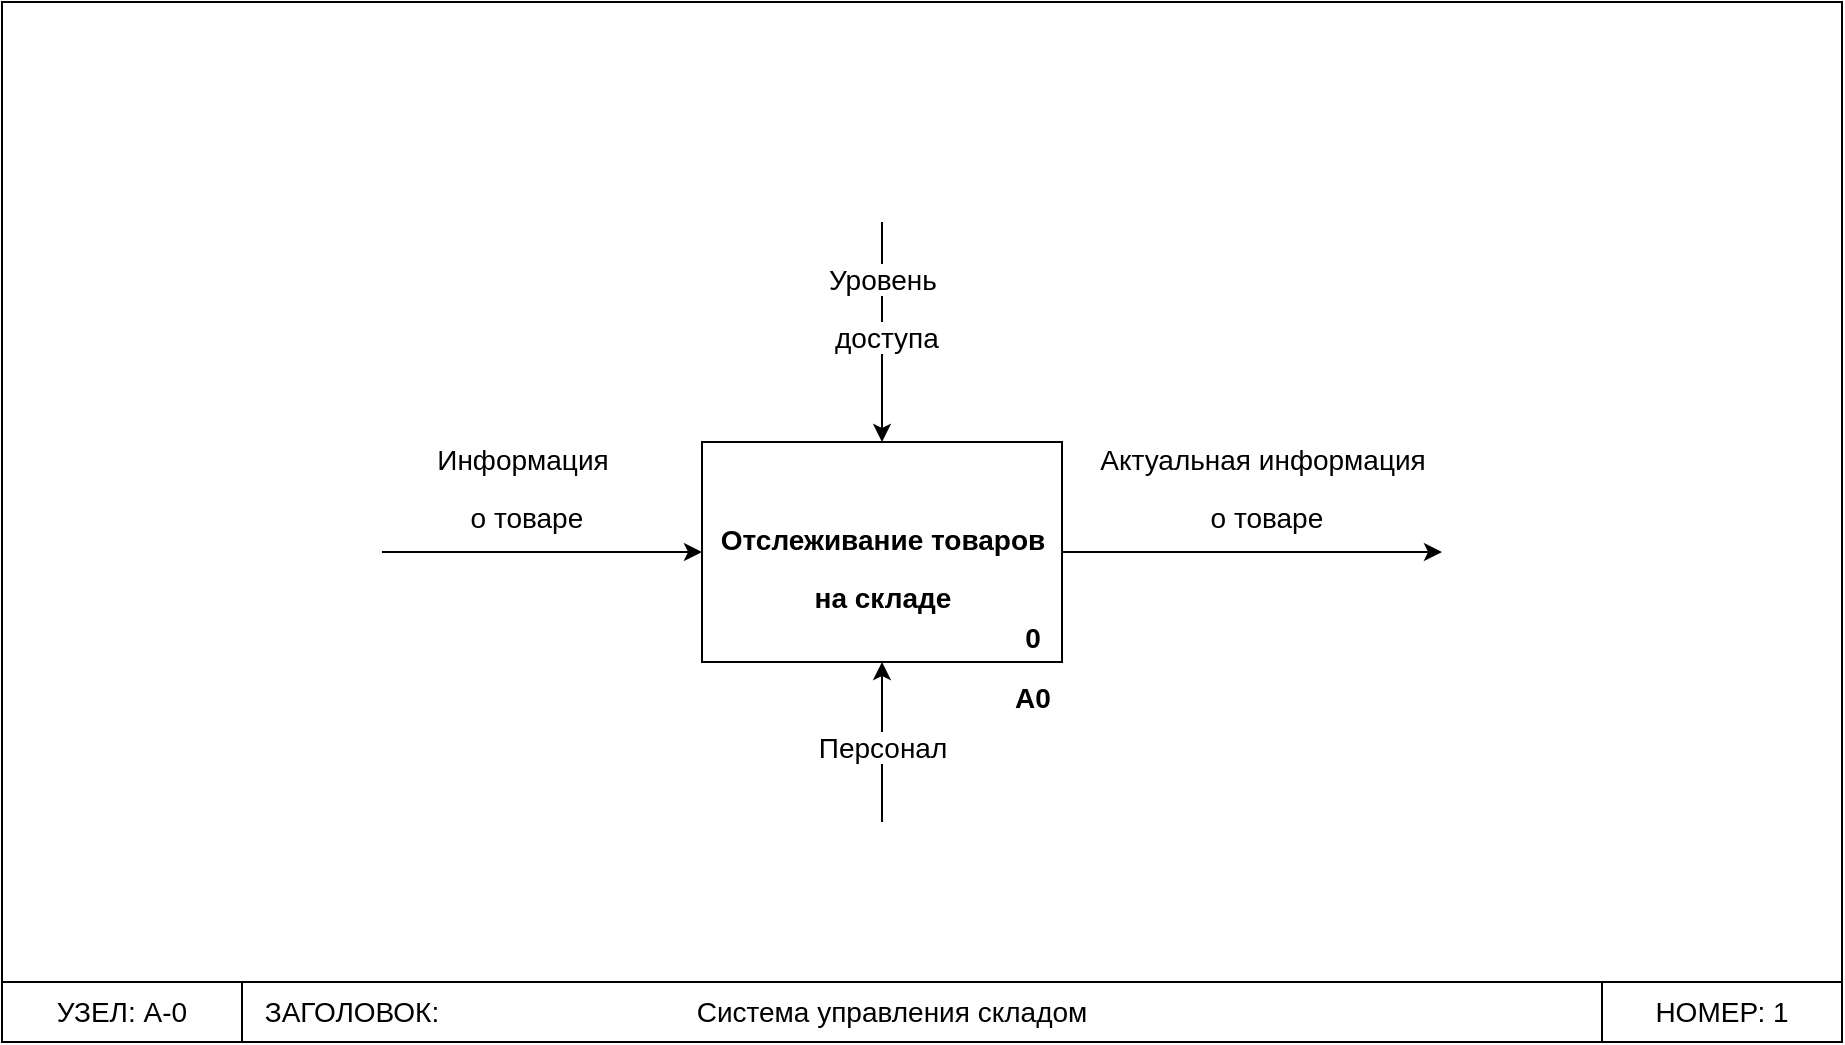 <mxfile version="20.5.1" type="device" pages="3"><diagram id="hG1FDziNb3A0FF1eYfAI" name="Контекстная диаграмма"><mxGraphModel dx="1550" dy="835" grid="0" gridSize="10" guides="1" tooltips="1" connect="1" arrows="1" fold="1" page="0" pageScale="1" pageWidth="827" pageHeight="1169" math="0" shadow="0"><root><mxCell id="0"/><mxCell id="1" parent="0"/><mxCell id="0TXnIlXTG9MMMa24dNpT-16" value="" style="rounded=0;whiteSpace=wrap;html=1;labelBackgroundColor=#FFFFFF;strokeWidth=1;fontSize=14;fillColor=none;" parent="1" vertex="1"><mxGeometry x="40" y="320" width="920" height="520" as="geometry"/></mxCell><mxCell id="0TXnIlXTG9MMMa24dNpT-1" value="" style="rounded=0;whiteSpace=wrap;html=1;" parent="1" vertex="1"><mxGeometry x="390" y="540" width="180" height="110" as="geometry"/></mxCell><mxCell id="0TXnIlXTG9MMMa24dNpT-2" value="&lt;font style=&quot;font-size: 14px;&quot;&gt;Отслеживание товаров&lt;br&gt;на складе&lt;/font&gt;" style="text;strokeColor=none;fillColor=none;html=1;fontSize=24;fontStyle=1;verticalAlign=middle;align=center;" parent="1" vertex="1"><mxGeometry x="430" y="580" width="100" height="40" as="geometry"/></mxCell><mxCell id="0TXnIlXTG9MMMa24dNpT-3" value="" style="endArrow=classic;html=1;rounded=0;fontSize=14;exitX=1;exitY=0.5;exitDx=0;exitDy=0;" parent="1" source="0TXnIlXTG9MMMa24dNpT-1" edge="1"><mxGeometry width="50" height="50" relative="1" as="geometry"><mxPoint x="630" y="680" as="sourcePoint"/><mxPoint x="760" y="595" as="targetPoint"/></mxGeometry></mxCell><mxCell id="0TXnIlXTG9MMMa24dNpT-4" value="&lt;span style=&quot;font-weight: normal;&quot;&gt;&lt;font style=&quot;font-size: 14px;&quot;&gt;Актуальная информация&lt;br&gt;&amp;nbsp;о товаре&lt;/font&gt;&lt;/span&gt;" style="text;strokeColor=none;fillColor=none;html=1;fontSize=24;fontStyle=1;verticalAlign=middle;align=center;" parent="1" vertex="1"><mxGeometry x="620" y="540" width="100" height="40" as="geometry"/></mxCell><mxCell id="0TXnIlXTG9MMMa24dNpT-6" value="" style="endArrow=classic;html=1;rounded=0;fontSize=14;entryX=0.5;entryY=0;entryDx=0;entryDy=0;" parent="1" target="0TXnIlXTG9MMMa24dNpT-1" edge="1"><mxGeometry width="50" height="50" relative="1" as="geometry"><mxPoint x="480" y="430" as="sourcePoint"/><mxPoint x="670" y="610" as="targetPoint"/></mxGeometry></mxCell><mxCell id="0TXnIlXTG9MMMa24dNpT-7" value="&lt;span style=&quot;font-size: 14px; font-weight: 400; background-color: rgb(255, 255, 255);&quot;&gt;Уровень&lt;br&gt;&amp;nbsp;доступа&lt;/span&gt;" style="text;strokeColor=none;fillColor=none;html=1;fontSize=24;fontStyle=1;verticalAlign=middle;align=center;" parent="1" vertex="1"><mxGeometry x="430" y="450" width="100" height="40" as="geometry"/></mxCell><mxCell id="0TXnIlXTG9MMMa24dNpT-8" value="" style="endArrow=classic;html=1;rounded=0;fontSize=14;entryX=0;entryY=0.5;entryDx=0;entryDy=0;" parent="1" target="0TXnIlXTG9MMMa24dNpT-1" edge="1"><mxGeometry width="50" height="50" relative="1" as="geometry"><mxPoint x="230" y="595" as="sourcePoint"/><mxPoint x="670" y="530" as="targetPoint"/></mxGeometry></mxCell><mxCell id="0TXnIlXTG9MMMa24dNpT-9" value="&lt;span style=&quot;font-weight: normal;&quot;&gt;&lt;font style=&quot;font-size: 14px;&quot;&gt;Информация&lt;br&gt;&amp;nbsp;о товаре&lt;/font&gt;&lt;/span&gt;" style="text;strokeColor=none;fillColor=none;html=1;fontSize=24;fontStyle=1;verticalAlign=middle;align=center;" parent="1" vertex="1"><mxGeometry x="250" y="540" width="100" height="40" as="geometry"/></mxCell><mxCell id="0TXnIlXTG9MMMa24dNpT-10" value="" style="endArrow=classic;html=1;rounded=0;fontSize=14;entryX=0.5;entryY=1;entryDx=0;entryDy=0;" parent="1" target="0TXnIlXTG9MMMa24dNpT-1" edge="1"><mxGeometry width="50" height="50" relative="1" as="geometry"><mxPoint x="480" y="730" as="sourcePoint"/><mxPoint x="490" y="550" as="targetPoint"/></mxGeometry></mxCell><mxCell id="0TXnIlXTG9MMMa24dNpT-11" value="&lt;span style=&quot;font-size: 14px; font-weight: 400; background-color: rgb(255, 255, 255);&quot;&gt;Персонал&lt;/span&gt;" style="text;strokeColor=none;fillColor=none;html=1;fontSize=24;fontStyle=1;verticalAlign=middle;align=center;" parent="1" vertex="1"><mxGeometry x="430" y="670" width="100" height="40" as="geometry"/></mxCell><mxCell id="0TXnIlXTG9MMMa24dNpT-12" value="&lt;span style=&quot;font-size: 14px;&quot;&gt;0&lt;/span&gt;" style="text;strokeColor=none;fillColor=none;html=1;fontSize=24;fontStyle=1;verticalAlign=middle;align=center;" parent="1" vertex="1"><mxGeometry x="540" y="630" width="30" height="10" as="geometry"/></mxCell><mxCell id="0TXnIlXTG9MMMa24dNpT-13" value="&lt;span style=&quot;font-size: 14px;&quot;&gt;A0&lt;/span&gt;" style="text;strokeColor=none;fillColor=none;html=1;fontSize=24;fontStyle=1;verticalAlign=middle;align=center;" parent="1" vertex="1"><mxGeometry x="540" y="660" width="30" height="10" as="geometry"/></mxCell><mxCell id="0TXnIlXTG9MMMa24dNpT-17" value="" style="rounded=0;whiteSpace=wrap;html=1;labelBackgroundColor=#FFFFFF;strokeWidth=1;fontSize=14;fillColor=none;" parent="1" vertex="1"><mxGeometry x="40" y="810" width="920" height="30" as="geometry"/></mxCell><mxCell id="0TXnIlXTG9MMMa24dNpT-18" value="" style="rounded=0;whiteSpace=wrap;html=1;labelBackgroundColor=#FFFFFF;strokeWidth=1;fontSize=14;fillColor=none;" parent="1" vertex="1"><mxGeometry x="40" y="810" width="120" height="30" as="geometry"/></mxCell><mxCell id="0TXnIlXTG9MMMa24dNpT-19" value="" style="rounded=0;whiteSpace=wrap;html=1;labelBackgroundColor=#FFFFFF;strokeWidth=1;fontSize=14;fillColor=none;" parent="1" vertex="1"><mxGeometry x="160" y="810" width="680" height="30" as="geometry"/></mxCell><mxCell id="0TXnIlXTG9MMMa24dNpT-20" value="УЗЕЛ: A-0" style="text;html=1;strokeColor=none;fillColor=none;align=center;verticalAlign=middle;whiteSpace=wrap;rounded=0;labelBackgroundColor=#FFFFFF;strokeWidth=1;fontSize=14;" parent="1" vertex="1"><mxGeometry x="50" y="810" width="100" height="30" as="geometry"/></mxCell><mxCell id="0TXnIlXTG9MMMa24dNpT-21" value="Система управления складом" style="text;html=1;strokeColor=none;fillColor=none;align=center;verticalAlign=middle;whiteSpace=wrap;rounded=0;labelBackgroundColor=#FFFFFF;strokeWidth=1;fontSize=14;" parent="1" vertex="1"><mxGeometry x="330" y="810" width="310" height="30" as="geometry"/></mxCell><mxCell id="0TXnIlXTG9MMMa24dNpT-22" value="НОМЕР: 1" style="text;html=1;strokeColor=none;fillColor=none;align=center;verticalAlign=middle;whiteSpace=wrap;rounded=0;labelBackgroundColor=#FFFFFF;strokeWidth=1;fontSize=14;" parent="1" vertex="1"><mxGeometry x="850" y="810" width="100" height="30" as="geometry"/></mxCell><mxCell id="0TXnIlXTG9MMMa24dNpT-23" value="ЗАГОЛОВОК:" style="text;html=1;strokeColor=none;fillColor=none;align=center;verticalAlign=middle;whiteSpace=wrap;rounded=0;labelBackgroundColor=#FFFFFF;strokeWidth=1;fontSize=14;" parent="1" vertex="1"><mxGeometry x="160" y="810" width="110" height="30" as="geometry"/></mxCell></root></mxGraphModel></diagram><diagram id="R2amoKuNEi8agdyYlCT-" name="Диаграмма первого уровня декомпозиции"><mxGraphModel dx="2785" dy="1285" grid="0" gridSize="10" guides="1" tooltips="1" connect="1" arrows="1" fold="1" page="0" pageScale="1" pageWidth="827" pageHeight="1169" math="0" shadow="0"><root><mxCell id="0"/><mxCell id="1" parent="0"/><mxCell id="0sTHkYYvdrneX1W-l95g-1" value="" style="rounded=0;whiteSpace=wrap;html=1;labelBackgroundColor=#FFFFFF;strokeWidth=1;fontSize=14;fillColor=none;" parent="1" vertex="1"><mxGeometry x="-80" y="120" width="1645" height="960" as="geometry"/></mxCell><mxCell id="0sTHkYYvdrneX1W-l95g-7" value="" style="rounded=0;whiteSpace=wrap;html=1;labelBackgroundColor=#FFFFFF;strokeWidth=1;fontSize=14;fillColor=none;" parent="1" vertex="1"><mxGeometry x="-80" y="1050" width="120" height="30" as="geometry"/></mxCell><mxCell id="0sTHkYYvdrneX1W-l95g-8" value="" style="rounded=0;whiteSpace=wrap;html=1;labelBackgroundColor=#FFFFFF;strokeWidth=1;fontSize=14;fillColor=none;" parent="1" vertex="1"><mxGeometry x="1445" y="1050" width="120" height="30" as="geometry"/></mxCell><mxCell id="0sTHkYYvdrneX1W-l95g-2" value="" style="rounded=0;whiteSpace=wrap;html=1;labelBackgroundColor=#FFFFFF;strokeWidth=1;fontSize=14;fillColor=none;" parent="1" vertex="1"><mxGeometry x="40" y="1050" width="1405" height="30" as="geometry"/></mxCell><mxCell id="0sTHkYYvdrneX1W-l95g-3" value="УЗЕЛ: A0" style="text;html=1;strokeColor=none;fillColor=none;align=center;verticalAlign=middle;whiteSpace=wrap;rounded=0;labelBackgroundColor=#FFFFFF;strokeWidth=1;fontSize=14;" parent="1" vertex="1"><mxGeometry x="-70" y="1050" width="100" height="30" as="geometry"/></mxCell><mxCell id="0sTHkYYvdrneX1W-l95g-4" value="Отслеживание товаров на складе" style="text;html=1;strokeColor=none;fillColor=none;align=center;verticalAlign=middle;whiteSpace=wrap;rounded=0;labelBackgroundColor=#FFFFFF;strokeWidth=1;fontSize=14;" parent="1" vertex="1"><mxGeometry x="660" y="1050" width="310" height="30" as="geometry"/></mxCell><mxCell id="0sTHkYYvdrneX1W-l95g-5" value="НОМЕР: 2" style="text;html=1;strokeColor=none;fillColor=none;align=center;verticalAlign=middle;whiteSpace=wrap;rounded=0;labelBackgroundColor=#FFFFFF;strokeWidth=1;fontSize=14;" parent="1" vertex="1"><mxGeometry x="1455" y="1050" width="100" height="30" as="geometry"/></mxCell><mxCell id="0sTHkYYvdrneX1W-l95g-6" value="ЗАГОЛОВОК:" style="text;html=1;strokeColor=none;fillColor=none;align=center;verticalAlign=middle;whiteSpace=wrap;rounded=0;labelBackgroundColor=#FFFFFF;strokeWidth=1;fontSize=14;" parent="1" vertex="1"><mxGeometry x="50" y="1050" width="110" height="30" as="geometry"/></mxCell><mxCell id="8PH78BqvlESPwWhyxNT--1" value="&lt;font style=&quot;font-size: 14px;&quot;&gt;Регистрация товара&lt;br&gt;на складе&lt;/font&gt;" style="text;strokeColor=none;fillColor=none;html=1;fontSize=24;fontStyle=1;verticalAlign=middle;align=center;" parent="1" vertex="1"><mxGeometry x="100" y="330" width="100" height="40" as="geometry"/></mxCell><mxCell id="2Xy7LPPcp-PDFQ3mo3ca-1" value="&lt;span style=&quot;font-size: 14px;&quot;&gt;1&lt;/span&gt;" style="text;strokeColor=none;fillColor=none;html=1;fontSize=24;fontStyle=1;verticalAlign=middle;align=center;" parent="1" vertex="1"><mxGeometry x="210" y="380" width="30" height="10" as="geometry"/></mxCell><mxCell id="ZDUhQTbb9p_uK4I-an3U-3" value="&lt;font style=&quot;font-size: 14px;&quot;&gt;Создание задачи на&lt;br&gt;перемещение товара&lt;/font&gt;" style="text;strokeColor=none;fillColor=none;html=1;fontSize=24;fontStyle=1;verticalAlign=middle;align=center;" parent="1" vertex="1"><mxGeometry x="380" y="450" width="100" height="40" as="geometry"/></mxCell><mxCell id="ZDUhQTbb9p_uK4I-an3U-4" value="&lt;span style=&quot;font-size: 14px;&quot;&gt;2&lt;/span&gt;" style="text;strokeColor=none;fillColor=none;html=1;fontSize=24;fontStyle=1;verticalAlign=middle;align=center;" parent="1" vertex="1"><mxGeometry x="490" y="510" width="30" height="10" as="geometry"/></mxCell><mxCell id="ZDUhQTbb9p_uK4I-an3U-5" value="" style="rounded=0;whiteSpace=wrap;html=1;labelBackgroundColor=#FFFFFF;strokeWidth=1;fontSize=14;fillColor=none;" parent="1" vertex="1"><mxGeometry x="620" y="520" width="180" height="100" as="geometry"/></mxCell><mxCell id="ZDUhQTbb9p_uK4I-an3U-6" value="&lt;span style=&quot;font-size: 14px;&quot;&gt;Выполнение &lt;br&gt;поставленной &lt;br&gt;задачи&lt;/span&gt;" style="text;strokeColor=none;fillColor=none;html=1;fontSize=24;fontStyle=1;verticalAlign=middle;align=center;" parent="1" vertex="1"><mxGeometry x="660" y="550" width="100" height="40" as="geometry"/></mxCell><mxCell id="ZDUhQTbb9p_uK4I-an3U-7" value="&lt;span style=&quot;font-size: 14px;&quot;&gt;3&lt;/span&gt;" style="text;strokeColor=none;fillColor=none;html=1;fontSize=24;fontStyle=1;verticalAlign=middle;align=center;" parent="1" vertex="1"><mxGeometry x="770" y="600" width="30" height="10" as="geometry"/></mxCell><mxCell id="ZDUhQTbb9p_uK4I-an3U-8" value="" style="rounded=0;whiteSpace=wrap;html=1;labelBackgroundColor=#FFFFFF;strokeWidth=1;fontSize=14;fillColor=none;" parent="1" vertex="1"><mxGeometry x="880" y="610" width="180" height="100" as="geometry"/></mxCell><mxCell id="ZDUhQTbb9p_uK4I-an3U-9" value="&lt;span style=&quot;font-size: 14px;&quot;&gt;Подтверждение&lt;br&gt;&amp;nbsp;задачи&lt;/span&gt;" style="text;strokeColor=none;fillColor=none;html=1;fontSize=24;fontStyle=1;verticalAlign=middle;align=center;" parent="1" vertex="1"><mxGeometry x="920" y="640" width="100" height="40" as="geometry"/></mxCell><mxCell id="ZDUhQTbb9p_uK4I-an3U-10" value="&lt;span style=&quot;font-size: 14px;&quot;&gt;4&lt;/span&gt;" style="text;strokeColor=none;fillColor=none;html=1;fontSize=24;fontStyle=1;verticalAlign=middle;align=center;" parent="1" vertex="1"><mxGeometry x="1030" y="690" width="30" height="10" as="geometry"/></mxCell><mxCell id="ZDUhQTbb9p_uK4I-an3U-14" value="" style="rounded=0;whiteSpace=wrap;html=1;labelBackgroundColor=#FFFFFF;strokeWidth=1;fontSize=14;fillColor=none;" parent="1" vertex="1"><mxGeometry x="1194" y="763" width="180" height="100" as="geometry"/></mxCell><mxCell id="ZDUhQTbb9p_uK4I-an3U-15" value="&lt;font style=&quot;font-size: 14px;&quot;&gt;Вывод информации&lt;br&gt;о товара&lt;/font&gt;" style="text;strokeColor=none;fillColor=none;html=1;fontSize=24;fontStyle=1;verticalAlign=middle;align=center;" parent="1" vertex="1"><mxGeometry x="1234" y="793" width="110" height="30" as="geometry"/></mxCell><mxCell id="ZDUhQTbb9p_uK4I-an3U-16" value="&lt;span style=&quot;font-size: 14px;&quot;&gt;5&lt;/span&gt;" style="text;strokeColor=none;fillColor=none;html=1;fontSize=24;fontStyle=1;verticalAlign=middle;align=center;" parent="1" vertex="1"><mxGeometry x="1344" y="843" width="30" height="10" as="geometry"/></mxCell><mxCell id="ZDUhQTbb9p_uK4I-an3U-19" value="" style="endArrow=classic;html=1;rounded=0;fontSize=14;entryX=0.5;entryY=0;entryDx=0;entryDy=0;" parent="1" target="F1QTfXY6QmhnbSlREHsD-7" edge="1"><mxGeometry width="50" height="50" relative="1" as="geometry"><mxPoint x="150" y="201" as="sourcePoint"/><mxPoint x="200" y="200" as="targetPoint"/></mxGeometry></mxCell><mxCell id="ZDUhQTbb9p_uK4I-an3U-20" value="" style="endArrow=classic;html=1;rounded=0;fontSize=14;entryX=0.5;entryY=0;entryDx=0;entryDy=0;exitX=0.309;exitY=0.141;exitDx=0;exitDy=0;exitPerimeter=0;" parent="1" source="0sTHkYYvdrneX1W-l95g-1" edge="1"><mxGeometry width="50" height="50" relative="1" as="geometry"><mxPoint x="430" y="256" as="sourcePoint"/><mxPoint x="430" y="430" as="targetPoint"/></mxGeometry></mxCell><mxCell id="ZDUhQTbb9p_uK4I-an3U-21" value="" style="endArrow=classic;html=1;rounded=0;fontSize=14;entryX=0.5;entryY=0;entryDx=0;entryDy=0;exitX=0.479;exitY=0.28;exitDx=0;exitDy=0;exitPerimeter=0;" parent="1" source="0sTHkYYvdrneX1W-l95g-1" edge="1"><mxGeometry width="50" height="50" relative="1" as="geometry"><mxPoint x="709.66" y="470.0" as="sourcePoint"/><mxPoint x="709.66" y="520.0" as="targetPoint"/></mxGeometry></mxCell><mxCell id="ZDUhQTbb9p_uK4I-an3U-22" value="" style="endArrow=classic;html=1;rounded=0;fontSize=14;entryX=0.5;entryY=0;entryDx=0;entryDy=0;exitX=0.637;exitY=0.368;exitDx=0;exitDy=0;exitPerimeter=0;" parent="1" source="0sTHkYYvdrneX1W-l95g-1" edge="1"><mxGeometry width="50" height="50" relative="1" as="geometry"><mxPoint x="969.41" y="560.0" as="sourcePoint"/><mxPoint x="969.41" y="610.0" as="targetPoint"/></mxGeometry></mxCell><mxCell id="ZDUhQTbb9p_uK4I-an3U-24" value="" style="endArrow=classic;html=1;rounded=0;fontSize=14;entryX=0.5;entryY=0;entryDx=0;entryDy=0;exitX=0.862;exitY=0.573;exitDx=0;exitDy=0;exitPerimeter=0;" parent="1" edge="1"><mxGeometry width="50" height="50" relative="1" as="geometry"><mxPoint x="1284.56" y="633.08" as="sourcePoint"/><mxPoint x="1283.67" y="763.0" as="targetPoint"/></mxGeometry></mxCell><mxCell id="ZDUhQTbb9p_uK4I-an3U-26" value="" style="endArrow=classic;html=1;rounded=0;fontSize=14;exitX=1;exitY=0.5;exitDx=0;exitDy=0;entryX=0;entryY=0.5;entryDx=0;entryDy=0;edgeStyle=orthogonalEdgeStyle;" parent="1" source="F1QTfXY6QmhnbSlREHsD-7" target="ZDUhQTbb9p_uK4I-an3U-2" edge="1"><mxGeometry width="50" height="50" relative="1" as="geometry"><mxPoint x="230" y="490" as="sourcePoint"/><mxPoint x="280" y="440" as="targetPoint"/></mxGeometry></mxCell><mxCell id="ZDUhQTbb9p_uK4I-an3U-27" value="&lt;font style=&quot;font-size: 14px;&quot;&gt;&lt;span style=&quot;font-weight: normal;&quot;&gt;Информация&lt;br&gt;о товаре&lt;/span&gt;&lt;br&gt;&lt;/font&gt;" style="text;strokeColor=none;fillColor=none;html=1;fontSize=24;fontStyle=1;verticalAlign=middle;align=center;labelBackgroundColor=#FFFFFF;strokeWidth=1;" parent="1" vertex="1"><mxGeometry x="240" y="400" width="100" height="40" as="geometry"/></mxCell><mxCell id="ZDUhQTbb9p_uK4I-an3U-2" value="" style="rounded=0;whiteSpace=wrap;html=1;labelBackgroundColor=#FFFFFF;strokeWidth=1;fontSize=14;fillColor=none;" parent="1" vertex="1"><mxGeometry x="340" y="430" width="180" height="100" as="geometry"/></mxCell><mxCell id="F1QTfXY6QmhnbSlREHsD-7" value="" style="rounded=0;whiteSpace=wrap;html=1;labelBackgroundColor=#FFFFFF;strokeWidth=1;fontSize=14;fillColor=none;" parent="1" vertex="1"><mxGeometry x="60" y="300" width="180" height="100" as="geometry"/></mxCell><mxCell id="ZDUhQTbb9p_uK4I-an3U-30" value="" style="endArrow=classic;html=1;rounded=0;fontSize=14;entryX=0;entryY=0.5;entryDx=0;entryDy=0;exitX=1;exitY=0.5;exitDx=0;exitDy=0;edgeStyle=orthogonalEdgeStyle;" parent="1" source="ZDUhQTbb9p_uK4I-an3U-2" target="ZDUhQTbb9p_uK4I-an3U-5" edge="1"><mxGeometry width="50" height="50" relative="1" as="geometry"><mxPoint x="300" y="490" as="sourcePoint"/><mxPoint x="350" y="440" as="targetPoint"/></mxGeometry></mxCell><mxCell id="ZDUhQTbb9p_uK4I-an3U-31" value="&lt;font style=&quot;font-size: 14px;&quot;&gt;&lt;span style=&quot;font-weight: normal;&quot;&gt;Данные&lt;br&gt;задачи&lt;/span&gt;&lt;br&gt;&lt;/font&gt;" style="text;strokeColor=none;fillColor=none;html=1;fontSize=24;fontStyle=1;verticalAlign=middle;align=center;labelBackgroundColor=#FFFFFF;strokeWidth=1;" parent="1" vertex="1"><mxGeometry x="520" y="510" width="100" height="40" as="geometry"/></mxCell><mxCell id="ZDUhQTbb9p_uK4I-an3U-32" value="" style="endArrow=classic;html=1;rounded=0;fontSize=14;entryX=0.009;entryY=0.604;entryDx=0;entryDy=0;entryPerimeter=0;exitX=1;exitY=0.25;exitDx=0;exitDy=0;edgeStyle=orthogonalEdgeStyle;" parent="1" source="ZDUhQTbb9p_uK4I-an3U-5" target="ZDUhQTbb9p_uK4I-an3U-8" edge="1"><mxGeometry width="50" height="50" relative="1" as="geometry"><mxPoint x="890" y="620" as="sourcePoint"/><mxPoint x="940" y="570" as="targetPoint"/></mxGeometry></mxCell><mxCell id="ZDUhQTbb9p_uK4I-an3U-33" value="&lt;font style=&quot;font-size: 14px;&quot;&gt;&lt;span style=&quot;font-weight: normal;&quot;&gt;Данные&lt;br&gt;задачи&lt;/span&gt;&lt;br&gt;&lt;/font&gt;" style="text;strokeColor=none;fillColor=none;html=1;fontSize=24;fontStyle=1;verticalAlign=middle;align=center;labelBackgroundColor=#FFFFFF;strokeWidth=1;" parent="1" vertex="1"><mxGeometry x="790" y="610" width="100" height="40" as="geometry"/></mxCell><mxCell id="ZDUhQTbb9p_uK4I-an3U-45" value="" style="endArrow=classic;html=1;rounded=0;fontSize=14;exitX=0.016;exitY=0.24;exitDx=0;exitDy=0;exitPerimeter=0;" parent="1" source="0sTHkYYvdrneX1W-l95g-1" edge="1"><mxGeometry width="50" height="50" relative="1" as="geometry"><mxPoint x="30" y="380" as="sourcePoint"/><mxPoint x="60" y="350" as="targetPoint"/></mxGeometry></mxCell><mxCell id="ZDUhQTbb9p_uK4I-an3U-46" value="&lt;font style=&quot;font-size: 14px;&quot;&gt;&lt;span style=&quot;font-weight: normal;&quot;&gt;Информация&lt;br&gt;о товаре&lt;/span&gt;&lt;br&gt;&lt;/font&gt;" style="text;strokeColor=none;fillColor=none;html=1;fontSize=24;fontStyle=1;verticalAlign=middle;align=center;labelBackgroundColor=#FFFFFF;strokeWidth=1;" parent="1" vertex="1"><mxGeometry x="-60" y="300" width="100" height="40" as="geometry"/></mxCell><mxCell id="ZDUhQTbb9p_uK4I-an3U-48" value="" style="endArrow=classic;html=1;rounded=0;fontSize=14;exitX=1;exitY=0.5;exitDx=0;exitDy=0;" parent="1" source="ZDUhQTbb9p_uK4I-an3U-14" edge="1"><mxGeometry width="50" height="50" relative="1" as="geometry"><mxPoint x="1374" y="843" as="sourcePoint"/><mxPoint x="1484" y="813" as="targetPoint"/></mxGeometry></mxCell><mxCell id="ZDUhQTbb9p_uK4I-an3U-49" value="&lt;font style=&quot;font-size: 14px;&quot;&gt;&lt;span style=&quot;font-weight: normal;&quot;&gt;Актуальная &lt;br&gt;информация&lt;br&gt;о товаре&lt;/span&gt;&lt;br&gt;&lt;/font&gt;" style="text;strokeColor=none;fillColor=none;html=1;fontSize=24;fontStyle=1;verticalAlign=middle;align=center;labelBackgroundColor=#FFFFFF;strokeWidth=1;" parent="1" vertex="1"><mxGeometry x="1384" y="743" width="100" height="40" as="geometry"/></mxCell><mxCell id="ZDUhQTbb9p_uK4I-an3U-51" value="" style="endArrow=classic;html=1;rounded=0;fontSize=14;entryX=0;entryY=0.25;entryDx=0;entryDy=0;edgeStyle=orthogonalEdgeStyle;exitX=1;exitY=0.5;exitDx=0;exitDy=0;" parent="1" source="F1QTfXY6QmhnbSlREHsD-7" target="ZDUhQTbb9p_uK4I-an3U-14" edge="1"><mxGeometry width="50" height="50" relative="1" as="geometry"><mxPoint x="747" y="313" as="sourcePoint"/><mxPoint x="684" y="483" as="targetPoint"/><Array as="points"><mxPoint x="1163" y="350"/><mxPoint x="1163" y="788"/></Array></mxGeometry></mxCell><mxCell id="ZDUhQTbb9p_uK4I-an3U-53" value="&lt;font style=&quot;font-size: 14px;&quot;&gt;&lt;span style=&quot;font-weight: normal;&quot;&gt;Информация&lt;br&gt;о товаре&lt;/span&gt;&lt;br&gt;&lt;/font&gt;" style="text;strokeColor=none;fillColor=none;html=1;fontSize=24;fontStyle=1;verticalAlign=middle;align=center;labelBackgroundColor=#FFFFFF;strokeWidth=1;" parent="1" vertex="1"><mxGeometry x="780" y="326" width="100" height="40" as="geometry"/></mxCell><mxCell id="ZDUhQTbb9p_uK4I-an3U-54" value="&lt;font style=&quot;font-size: 14px;&quot;&gt;&lt;span style=&quot;font-weight: normal;&quot;&gt;Уровень доступа&lt;br&gt;администратора&lt;/span&gt;&lt;br&gt;&lt;/font&gt;" style="text;strokeColor=none;fillColor=none;html=1;fontSize=24;fontStyle=1;verticalAlign=middle;align=center;labelBackgroundColor=#FFFFFF;strokeWidth=1;" parent="1" vertex="1"><mxGeometry x="100" y="220" width="100" height="40" as="geometry"/></mxCell><mxCell id="ZDUhQTbb9p_uK4I-an3U-55" value="&lt;font style=&quot;font-size: 14px;&quot;&gt;&lt;span style=&quot;font-weight: normal;&quot;&gt;Уровень доступа&lt;br&gt;администратора&lt;/span&gt;&lt;br&gt;&lt;/font&gt;" style="text;strokeColor=none;fillColor=none;html=1;fontSize=24;fontStyle=1;verticalAlign=middle;align=center;labelBackgroundColor=#FFFFFF;strokeWidth=1;" parent="1" vertex="1"><mxGeometry x="380" y="280" width="100" height="40" as="geometry"/></mxCell><mxCell id="ZDUhQTbb9p_uK4I-an3U-56" value="&lt;font style=&quot;font-size: 14px;&quot;&gt;&lt;span style=&quot;font-weight: normal;&quot;&gt;Уровень доступа&lt;br&gt;рабочий&lt;/span&gt;&lt;br&gt;&lt;/font&gt;" style="text;strokeColor=none;fillColor=none;html=1;fontSize=24;fontStyle=1;verticalAlign=middle;align=center;labelBackgroundColor=#FFFFFF;strokeWidth=1;" parent="1" vertex="1"><mxGeometry x="660" y="430" width="100" height="40" as="geometry"/></mxCell><mxCell id="ZDUhQTbb9p_uK4I-an3U-58" value="&lt;font style=&quot;font-size: 14px;&quot;&gt;&lt;span style=&quot;font-weight: normal;&quot;&gt;Уровень доступа&lt;br&gt;аудитор&lt;/span&gt;&lt;br&gt;&lt;/font&gt;" style="text;strokeColor=none;fillColor=none;html=1;fontSize=24;fontStyle=1;verticalAlign=middle;align=center;labelBackgroundColor=#FFFFFF;strokeWidth=1;" parent="1" vertex="1"><mxGeometry x="920" y="510" width="100" height="40" as="geometry"/></mxCell><mxCell id="ZDUhQTbb9p_uK4I-an3U-60" value="&lt;font style=&quot;font-size: 14px;&quot;&gt;&lt;span style=&quot;font-weight: normal;&quot;&gt;Уровень доступа&lt;br&gt;любой&lt;/span&gt;&lt;br&gt;&lt;/font&gt;" style="text;strokeColor=none;fillColor=none;html=1;fontSize=24;fontStyle=1;verticalAlign=middle;align=center;labelBackgroundColor=#FFFFFF;strokeWidth=1;" parent="1" vertex="1"><mxGeometry x="1234" y="673" width="100" height="40" as="geometry"/></mxCell><mxCell id="ZDUhQTbb9p_uK4I-an3U-62" value="" style="endArrow=classic;html=1;rounded=0;fontSize=14;entryX=0.5;entryY=1;entryDx=0;entryDy=0;exitX=0.14;exitY=0.912;exitDx=0;exitDy=0;exitPerimeter=0;" parent="1" source="0sTHkYYvdrneX1W-l95g-1" target="F1QTfXY6QmhnbSlREHsD-7" edge="1"><mxGeometry width="50" height="50" relative="1" as="geometry"><mxPoint x="470" y="570" as="sourcePoint"/><mxPoint x="520" y="520" as="targetPoint"/></mxGeometry></mxCell><mxCell id="ZDUhQTbb9p_uK4I-an3U-63" value="" style="endArrow=classic;html=1;rounded=0;fontSize=14;entryX=0.526;entryY=1.012;entryDx=0;entryDy=0;entryPerimeter=0;edgeStyle=orthogonalEdgeStyle;" parent="1" target="ZDUhQTbb9p_uK4I-an3U-2" edge="1"><mxGeometry width="50" height="50" relative="1" as="geometry"><mxPoint x="150" y="600" as="sourcePoint"/><mxPoint x="610" y="520" as="targetPoint"/></mxGeometry></mxCell><mxCell id="ZDUhQTbb9p_uK4I-an3U-64" value="" style="endArrow=classic;html=1;rounded=0;fontSize=14;entryX=0.5;entryY=1;entryDx=0;entryDy=0;edgeStyle=orthogonalEdgeStyle;" parent="1" target="ZDUhQTbb9p_uK4I-an3U-5" edge="1"><mxGeometry width="50" height="50" relative="1" as="geometry"><mxPoint x="150" y="670" as="sourcePoint"/><mxPoint x="432.34" y="641.2" as="targetPoint"/><Array as="points"><mxPoint x="150" y="670"/><mxPoint x="710" y="670"/></Array></mxGeometry></mxCell><mxCell id="ZDUhQTbb9p_uK4I-an3U-65" value="" style="endArrow=classic;html=1;rounded=0;fontSize=14;entryX=0.549;entryY=0.992;entryDx=0;entryDy=0;edgeStyle=orthogonalEdgeStyle;entryPerimeter=0;" parent="1" target="ZDUhQTbb9p_uK4I-an3U-8" edge="1"><mxGeometry width="50" height="50" relative="1" as="geometry"><mxPoint x="150" y="750" as="sourcePoint"/><mxPoint x="710" y="730" as="targetPoint"/><Array as="points"><mxPoint x="150" y="750"/><mxPoint x="979" y="750"/></Array></mxGeometry></mxCell><mxCell id="ZDUhQTbb9p_uK4I-an3U-67" value="" style="endArrow=classic;html=1;rounded=0;fontSize=14;entryX=0.5;entryY=1;entryDx=0;entryDy=0;edgeStyle=orthogonalEdgeStyle;" parent="1" target="ZDUhQTbb9p_uK4I-an3U-14" edge="1"><mxGeometry width="50" height="50" relative="1" as="geometry"><mxPoint x="150" y="903" as="sourcePoint"/><mxPoint x="984" y="853.0" as="targetPoint"/><Array as="points"><mxPoint x="1284" y="903"/></Array></mxGeometry></mxCell><mxCell id="ZDUhQTbb9p_uK4I-an3U-68" value="&lt;font style=&quot;font-size: 14px;&quot;&gt;&lt;span style=&quot;font-weight: 400;&quot;&gt;Персонал&lt;/span&gt;&lt;br&gt;&lt;/font&gt;" style="text;strokeColor=none;fillColor=none;html=1;fontSize=24;fontStyle=1;verticalAlign=middle;align=center;labelBackgroundColor=#FFFFFF;strokeWidth=1;" parent="1" vertex="1"><mxGeometry x="100" y="950" width="100" height="40" as="geometry"/></mxCell><mxCell id="hTn8PHIY-aO_o77tKT7F-1" value="&lt;span style=&quot;font-size: 14px;&quot;&gt;A3&lt;/span&gt;" style="text;strokeColor=none;fillColor=none;html=1;fontSize=24;fontStyle=1;verticalAlign=middle;align=center;" parent="1" vertex="1"><mxGeometry x="770" y="630" width="30" height="10" as="geometry"/></mxCell><mxCell id="KxE2QeCH36t_tYpRc_qC-1" value="" style="endArrow=classic;html=1;rounded=0;fontSize=14;entryX=0;entryY=0.5;entryDx=0;entryDy=0;exitX=1.005;exitY=0.537;exitDx=0;exitDy=0;edgeStyle=orthogonalEdgeStyle;exitPerimeter=0;" edge="1" parent="1" source="ZDUhQTbb9p_uK4I-an3U-8" target="ZDUhQTbb9p_uK4I-an3U-14"><mxGeometry width="50" height="50" relative="1" as="geometry"><mxPoint x="1066" y="664" as="sourcePoint"/><mxPoint x="1147.62" y="789.4" as="targetPoint"/><Array as="points"><mxPoint x="1108" y="664"/><mxPoint x="1108" y="813"/></Array></mxGeometry></mxCell><mxCell id="ZDUhQTbb9p_uK4I-an3U-40" value="&lt;font style=&quot;font-size: 14px;&quot;&gt;&lt;span style=&quot;font-weight: normal;&quot;&gt;Информация&lt;br&gt;о товаре&lt;/span&gt;&lt;br&gt;&lt;/font&gt;" style="text;strokeColor=none;fillColor=default;html=1;fontSize=24;fontStyle=1;verticalAlign=middle;align=center;labelBackgroundColor=#FFFFFF;strokeWidth=1;fillStyle=solid;" parent="1" vertex="1"><mxGeometry x="1051" y="753" width="100" height="40" as="geometry"/></mxCell></root></mxGraphModel></diagram><diagram id="YkVep6DrKGfSaaStDXiA" name="Диаграмма второго уровня декомпозиции"><mxGraphModel dx="1950" dy="835" grid="0" gridSize="10" guides="1" tooltips="1" connect="1" arrows="1" fold="1" page="0" pageScale="1" pageWidth="827" pageHeight="1169" math="0" shadow="0"><root><mxCell id="0"/><mxCell id="1" parent="0"/><mxCell id="Znz7ubYdqdm6L7_7e1yI-13" value="" style="rounded=0;whiteSpace=wrap;html=1;labelBackgroundColor=#FFFFFF;strokeWidth=1;fontSize=14;fillColor=none;" parent="1" vertex="1"><mxGeometry x="-340" y="30" width="1220" height="740" as="geometry"/></mxCell><mxCell id="lOwtnohCrQMSn1o8p_F0-1" value="" style="rounded=0;whiteSpace=wrap;html=1;" parent="1" vertex="1"><mxGeometry x="-120" y="200" width="180" height="110" as="geometry"/></mxCell><mxCell id="lOwtnohCrQMSn1o8p_F0-2" value="&lt;font style=&quot;font-size: 14px;&quot;&gt;Комментирование&lt;br&gt;задачи&lt;/font&gt;" style="text;strokeColor=none;fillColor=none;html=1;fontSize=24;fontStyle=1;verticalAlign=middle;align=center;" parent="1" vertex="1"><mxGeometry x="-80" y="240" width="100" height="40" as="geometry"/></mxCell><mxCell id="lOwtnohCrQMSn1o8p_F0-3" value="&lt;span style=&quot;font-size: 14px;&quot;&gt;6&lt;/span&gt;" style="text;strokeColor=none;fillColor=none;html=1;fontSize=24;fontStyle=1;verticalAlign=middle;align=center;" parent="1" vertex="1"><mxGeometry x="30" y="290" width="30" height="10" as="geometry"/></mxCell><mxCell id="zON2QbLCyk7KMfup_Z17-2" value="" style="rounded=0;whiteSpace=wrap;html=1;" parent="1" vertex="1"><mxGeometry x="180" y="330" width="180" height="110" as="geometry"/></mxCell><mxCell id="zON2QbLCyk7KMfup_Z17-3" value="&lt;font style=&quot;font-size: 14px;&quot;&gt;Перемещение задачи&lt;br&gt;в другую зону&lt;/font&gt;" style="text;strokeColor=none;fillColor=none;html=1;fontSize=24;fontStyle=1;verticalAlign=middle;align=center;" parent="1" vertex="1"><mxGeometry x="220" y="370" width="100" height="40" as="geometry"/></mxCell><mxCell id="zON2QbLCyk7KMfup_Z17-4" value="&lt;span style=&quot;font-size: 14px;&quot;&gt;7&lt;/span&gt;" style="text;strokeColor=none;fillColor=none;html=1;fontSize=24;fontStyle=1;verticalAlign=middle;align=center;" parent="1" vertex="1"><mxGeometry x="330" y="420" width="30" height="10" as="geometry"/></mxCell><mxCell id="zON2QbLCyk7KMfup_Z17-5" value="" style="rounded=0;whiteSpace=wrap;html=1;" parent="1" vertex="1"><mxGeometry x="480" y="440" width="180" height="110" as="geometry"/></mxCell><mxCell id="zON2QbLCyk7KMfup_Z17-6" value="&lt;font style=&quot;font-size: 14px;&quot;&gt;Изменение статуса&lt;br&gt;задачи&lt;/font&gt;" style="text;strokeColor=none;fillColor=none;html=1;fontSize=24;fontStyle=1;verticalAlign=middle;align=center;" parent="1" vertex="1"><mxGeometry x="520" y="480" width="100" height="40" as="geometry"/></mxCell><mxCell id="zON2QbLCyk7KMfup_Z17-7" value="&lt;span style=&quot;font-size: 14px;&quot;&gt;8&lt;/span&gt;" style="text;strokeColor=none;fillColor=none;html=1;fontSize=24;fontStyle=1;verticalAlign=middle;align=center;" parent="1" vertex="1"><mxGeometry x="630" y="530" width="30" height="10" as="geometry"/></mxCell><mxCell id="zON2QbLCyk7KMfup_Z17-8" value="" style="endArrow=classic;html=1;rounded=0;fontSize=14;exitX=1;exitY=0.5;exitDx=0;exitDy=0;entryX=0;entryY=0.5;entryDx=0;entryDy=0;edgeStyle=orthogonalEdgeStyle;" parent="1" source="lOwtnohCrQMSn1o8p_F0-1" target="zON2QbLCyk7KMfup_Z17-2" edge="1"><mxGeometry width="50" height="50" relative="1" as="geometry"><mxPoint x="190" y="420" as="sourcePoint"/><mxPoint x="240" y="370" as="targetPoint"/></mxGeometry></mxCell><mxCell id="zON2QbLCyk7KMfup_Z17-9" value="" style="endArrow=classic;html=1;rounded=0;fontSize=14;exitX=1;exitY=0.5;exitDx=0;exitDy=0;entryX=0;entryY=0.5;entryDx=0;entryDy=0;edgeStyle=orthogonalEdgeStyle;" parent="1" source="zON2QbLCyk7KMfup_Z17-2" target="zON2QbLCyk7KMfup_Z17-5" edge="1"><mxGeometry width="50" height="50" relative="1" as="geometry"><mxPoint x="340" y="290" as="sourcePoint"/><mxPoint x="460" y="420" as="targetPoint"/></mxGeometry></mxCell><mxCell id="zON2QbLCyk7KMfup_Z17-10" value="" style="endArrow=classic;html=1;rounded=0;fontSize=14;entryX=0;entryY=0.5;entryDx=0;entryDy=0;" parent="1" target="lOwtnohCrQMSn1o8p_F0-1" edge="1"><mxGeometry width="50" height="50" relative="1" as="geometry"><mxPoint x="-240" y="255" as="sourcePoint"/><mxPoint x="-210" y="250" as="targetPoint"/></mxGeometry></mxCell><mxCell id="zON2QbLCyk7KMfup_Z17-11" value="" style="endArrow=classic;html=1;rounded=0;fontSize=14;entryX=0;entryY=0.5;entryDx=0;entryDy=0;" parent="1" edge="1"><mxGeometry width="50" height="50" relative="1" as="geometry"><mxPoint x="660" y="494.41" as="sourcePoint"/><mxPoint x="780" y="494.41" as="targetPoint"/></mxGeometry></mxCell><mxCell id="_fYlbLt7gixSJ5l8zc14-1" value="" style="endArrow=classic;html=1;rounded=0;fontSize=14;entryX=0.5;entryY=0;entryDx=0;entryDy=0;" parent="1" target="lOwtnohCrQMSn1o8p_F0-1" edge="1"><mxGeometry width="50" height="50" relative="1" as="geometry"><mxPoint x="-30" y="80" as="sourcePoint"/><mxPoint x="50" y="120.0" as="targetPoint"/></mxGeometry></mxCell><mxCell id="_fYlbLt7gixSJ5l8zc14-2" value="" style="endArrow=classic;html=1;rounded=0;fontSize=14;entryX=0.5;entryY=0;entryDx=0;entryDy=0;" parent="1" edge="1"><mxGeometry width="50" height="50" relative="1" as="geometry"><mxPoint x="269.66" y="210" as="sourcePoint"/><mxPoint x="269.66" y="330" as="targetPoint"/></mxGeometry></mxCell><mxCell id="_fYlbLt7gixSJ5l8zc14-3" value="" style="endArrow=classic;html=1;rounded=0;fontSize=14;entryX=0.5;entryY=0;entryDx=0;entryDy=0;" parent="1" edge="1"><mxGeometry width="50" height="50" relative="1" as="geometry"><mxPoint x="569.66" y="320" as="sourcePoint"/><mxPoint x="569.66" y="440.0" as="targetPoint"/></mxGeometry></mxCell><mxCell id="Znz7ubYdqdm6L7_7e1yI-1" value="&lt;font style=&quot;font-size: 14px;&quot;&gt;&lt;span style=&quot;font-weight: normal;&quot;&gt;Уровень доступа&lt;br&gt;любой&lt;/span&gt;&lt;br&gt;&lt;/font&gt;" style="text;strokeColor=none;fillColor=none;html=1;fontSize=24;fontStyle=1;verticalAlign=middle;align=center;labelBackgroundColor=#FFFFFF;strokeWidth=1;" parent="1" vertex="1"><mxGeometry x="-70" y="110" width="100" height="40" as="geometry"/></mxCell><mxCell id="Znz7ubYdqdm6L7_7e1yI-2" value="&lt;font style=&quot;font-size: 14px;&quot;&gt;&lt;span style=&quot;font-weight: normal;&quot;&gt;Уровень доступа&lt;br&gt;рабочий&lt;/span&gt;&lt;br&gt;&lt;/font&gt;" style="text;strokeColor=none;fillColor=none;html=1;fontSize=24;fontStyle=1;verticalAlign=middle;align=center;labelBackgroundColor=#FFFFFF;strokeWidth=1;" parent="1" vertex="1"><mxGeometry x="220" y="235" width="100" height="40" as="geometry"/></mxCell><mxCell id="Znz7ubYdqdm6L7_7e1yI-3" value="&lt;font style=&quot;font-size: 14px;&quot;&gt;&lt;span style=&quot;font-weight: normal;&quot;&gt;Уровень доступа&lt;br&gt;рабочий&lt;/span&gt;&lt;br&gt;&lt;/font&gt;" style="text;strokeColor=none;fillColor=none;html=1;fontSize=24;fontStyle=1;verticalAlign=middle;align=center;labelBackgroundColor=#FFFFFF;strokeWidth=1;" parent="1" vertex="1"><mxGeometry x="520" y="360" width="100" height="40" as="geometry"/></mxCell><mxCell id="Znz7ubYdqdm6L7_7e1yI-4" value="&lt;font style=&quot;font-size: 14px;&quot;&gt;&lt;span style=&quot;font-weight: 400;&quot;&gt;Данные &lt;br&gt;задачи&lt;/span&gt;&lt;br&gt;&lt;/font&gt;" style="text;strokeColor=none;fillColor=none;html=1;fontSize=24;fontStyle=1;verticalAlign=middle;align=center;labelBackgroundColor=#FFFFFF;strokeWidth=1;" parent="1" vertex="1"><mxGeometry x="670" y="440" width="100" height="40" as="geometry"/></mxCell><mxCell id="Znz7ubYdqdm6L7_7e1yI-5" value="&lt;font style=&quot;font-size: 14px;&quot;&gt;&lt;span style=&quot;font-weight: 400;&quot;&gt;Данные &lt;br&gt;задачи&lt;/span&gt;&lt;br&gt;&lt;/font&gt;" style="text;strokeColor=none;fillColor=none;html=1;fontSize=24;fontStyle=1;verticalAlign=middle;align=center;labelBackgroundColor=#FFFFFF;strokeWidth=1;" parent="1" vertex="1"><mxGeometry x="-230" y="195" width="100" height="40" as="geometry"/></mxCell><mxCell id="Znz7ubYdqdm6L7_7e1yI-6" value="&lt;font style=&quot;font-size: 14px;&quot;&gt;&lt;span style=&quot;font-weight: 400;&quot;&gt;Данные &lt;br&gt;задачи&lt;/span&gt;&lt;br&gt;&lt;/font&gt;" style="text;strokeColor=none;fillColor=none;html=1;fontSize=24;fontStyle=1;verticalAlign=middle;align=center;labelBackgroundColor=#FFFFFF;strokeWidth=1;" parent="1" vertex="1"><mxGeometry x="80" y="290" width="100" height="40" as="geometry"/></mxCell><mxCell id="Znz7ubYdqdm6L7_7e1yI-7" value="&lt;font style=&quot;font-size: 14px;&quot;&gt;&lt;span style=&quot;font-weight: 400;&quot;&gt;Данные &lt;br&gt;задачи&lt;/span&gt;&lt;br&gt;&lt;/font&gt;" style="text;strokeColor=none;fillColor=none;html=1;fontSize=24;fontStyle=1;verticalAlign=middle;align=center;labelBackgroundColor=#FFFFFF;strokeWidth=1;" parent="1" vertex="1"><mxGeometry x="370" y="420" width="100" height="40" as="geometry"/></mxCell><mxCell id="Znz7ubYdqdm6L7_7e1yI-8" value="" style="endArrow=classic;html=1;rounded=0;fontSize=14;entryX=0.5;entryY=1;entryDx=0;entryDy=0;" parent="1" target="lOwtnohCrQMSn1o8p_F0-1" edge="1"><mxGeometry width="50" height="50" relative="1" as="geometry"><mxPoint x="-30" y="680" as="sourcePoint"/><mxPoint x="360" y="310" as="targetPoint"/></mxGeometry></mxCell><mxCell id="Znz7ubYdqdm6L7_7e1yI-9" value="" style="endArrow=classic;html=1;rounded=0;fontSize=14;entryX=0.5;entryY=1;entryDx=0;entryDy=0;edgeStyle=orthogonalEdgeStyle;" parent="1" target="zON2QbLCyk7KMfup_Z17-2" edge="1"><mxGeometry width="50" height="50" relative="1" as="geometry"><mxPoint x="-30" y="480" as="sourcePoint"/><mxPoint x="190" y="480" as="targetPoint"/></mxGeometry></mxCell><mxCell id="Znz7ubYdqdm6L7_7e1yI-10" value="" style="endArrow=classic;html=1;rounded=0;fontSize=14;entryX=0.5;entryY=1;entryDx=0;entryDy=0;edgeStyle=orthogonalEdgeStyle;" parent="1" target="zON2QbLCyk7KMfup_Z17-5" edge="1"><mxGeometry width="50" height="50" relative="1" as="geometry"><mxPoint x="-30" y="610" as="sourcePoint"/><mxPoint x="270" y="570" as="targetPoint"/><Array as="points"><mxPoint x="-30" y="590"/><mxPoint x="570" y="590"/></Array></mxGeometry></mxCell><mxCell id="Znz7ubYdqdm6L7_7e1yI-11" value="&lt;font style=&quot;font-size: 14px;&quot;&gt;&lt;span style=&quot;font-weight: 400;&quot;&gt;Персонал&lt;/span&gt;&lt;br&gt;&lt;/font&gt;" style="text;strokeColor=none;fillColor=none;html=1;fontSize=24;fontStyle=1;verticalAlign=middle;align=center;labelBackgroundColor=#FFFFFF;strokeWidth=1;" parent="1" vertex="1"><mxGeometry x="-80" y="620" width="100" height="40" as="geometry"/></mxCell><mxCell id="Znz7ubYdqdm6L7_7e1yI-14" value="" style="rounded=0;whiteSpace=wrap;html=1;labelBackgroundColor=#FFFFFF;strokeWidth=1;fontSize=14;fillColor=none;" parent="1" vertex="1"><mxGeometry x="-340" y="730" width="140" height="40" as="geometry"/></mxCell><mxCell id="Znz7ubYdqdm6L7_7e1yI-15" value="" style="rounded=0;whiteSpace=wrap;html=1;labelBackgroundColor=#FFFFFF;strokeWidth=1;fontSize=14;fillColor=none;" parent="1" vertex="1"><mxGeometry x="740" y="730" width="140" height="40" as="geometry"/></mxCell><mxCell id="Znz7ubYdqdm6L7_7e1yI-16" value="" style="rounded=0;whiteSpace=wrap;html=1;labelBackgroundColor=#FFFFFF;strokeWidth=1;fontSize=14;fillColor=none;" parent="1" vertex="1"><mxGeometry x="-200" y="730" width="940" height="40" as="geometry"/></mxCell><mxCell id="OCy0Gl2JPe2vTtljQe6Q-1" value="НОМЕР: 5" style="text;html=1;strokeColor=none;fillColor=none;align=center;verticalAlign=middle;whiteSpace=wrap;rounded=0;labelBackgroundColor=#FFFFFF;strokeWidth=1;fontSize=14;" parent="1" vertex="1"><mxGeometry x="750" y="740" width="100" height="30" as="geometry"/></mxCell><mxCell id="xNA4XThr-YeFE6tiXNI1-1" value="УЗЕЛ: A3" style="text;html=1;strokeColor=none;fillColor=none;align=center;verticalAlign=middle;whiteSpace=wrap;rounded=0;labelBackgroundColor=#FFFFFF;strokeWidth=1;fontSize=14;" parent="1" vertex="1"><mxGeometry x="-320" y="740" width="100" height="30" as="geometry"/></mxCell><mxCell id="m4Y4P7hNyk8L0dlOhrIS-1" value="ЗАГОЛОВОК:" style="text;html=1;strokeColor=none;fillColor=none;align=center;verticalAlign=middle;whiteSpace=wrap;rounded=0;labelBackgroundColor=#FFFFFF;strokeWidth=1;fontSize=14;" parent="1" vertex="1"><mxGeometry x="-200" y="740" width="110" height="30" as="geometry"/></mxCell><mxCell id="BjlQ0I036d7UscUUDnsf-1" value="Выполнение поставленной задачи" style="text;html=1;strokeColor=none;fillColor=none;align=center;verticalAlign=middle;whiteSpace=wrap;rounded=0;labelBackgroundColor=#FFFFFF;strokeWidth=1;fontSize=14;" parent="1" vertex="1"><mxGeometry x="180" y="740" width="310" height="30" as="geometry"/></mxCell></root></mxGraphModel></diagram></mxfile>